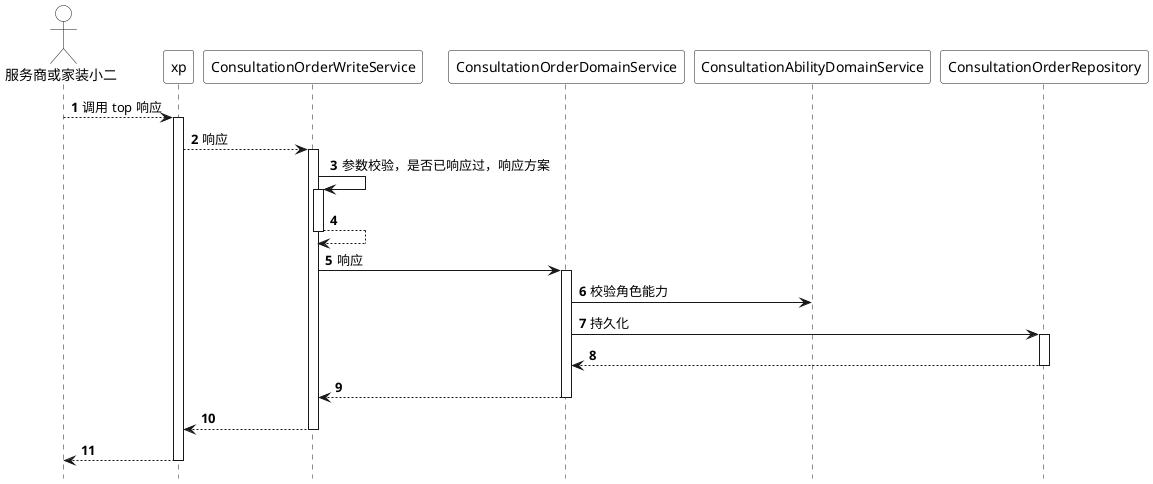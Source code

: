 @startuml
'https://plantuml.com/sequence-diagram

'隐藏脚注
hide footbox

'使用 toy 主题


'编号
autonumber 1

'隐藏孤立的参与者
hide unlinked

'文字对齐，向左对齐
skinparam sequenceMessageAlign left

'箭头粗度
skinparam sequenceArrowThickness 1

' 皮肤
skinparam sequence {
    ParticipantBackgroundColor #white
       ParticipantFontColor black
       ActorBackgroundColor white
       ActorFontColor black
}

actor 服务商或家装小二 as admin
participant xp as xp
participant ConsultationOrderWriteService as ConsultationOrderWriteService
participant ConsultationOrderDomainService as ConsultationOrderDomainService
participant ConsultationAbilityDomainService as ConsultationAbilityDomainService
participant ConsultationRuleDomainService as ConsultationRuleDomainService
participant ConsultationOrderRepository as ConsultationOrderRepository


admin --> xp : 调用 top 响应
activate xp

xp --> ConsultationOrderWriteService : 响应
activate ConsultationOrderWriteService

ConsultationOrderWriteService -> ConsultationOrderWriteService : 参数校验，是否已响应过，响应方案
activate ConsultationOrderWriteService
return

ConsultationOrderWriteService -> ConsultationOrderDomainService : 响应
activate ConsultationOrderDomainService

ConsultationOrderDomainService -> ConsultationAbilityDomainService : 校验角色能力

ConsultationOrderDomainService -> ConsultationOrderRepository : 持久化
activate ConsultationOrderRepository

return
return
return
return






@enduml